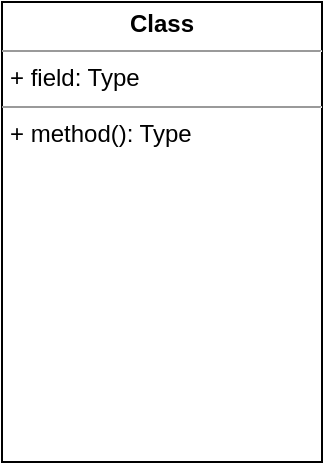 <mxfile version="20.1.1" type="github" pages="5"><diagram id="Id1TDcDU-fzd00rK_Fvf" name="Page-1"><mxGraphModel dx="976" dy="576" grid="1" gridSize="10" guides="1" tooltips="1" connect="1" arrows="1" fold="1" page="1" pageScale="1" pageWidth="827" pageHeight="1169" math="0" shadow="0"><root><mxCell id="0"/><mxCell id="1" parent="0"/><mxCell id="Rh4ZBHTFyFPPk56ycbF2-1" value="&lt;p style=&quot;margin:0px;margin-top:4px;text-align:center;&quot;&gt;&lt;b&gt;Class&lt;/b&gt;&lt;/p&gt;&lt;hr size=&quot;1&quot;/&gt;&lt;p style=&quot;margin:0px;margin-left:4px;&quot;&gt;+ field: Type&lt;/p&gt;&lt;hr size=&quot;1&quot;/&gt;&lt;p style=&quot;margin:0px;margin-left:4px;&quot;&gt;+ method(): Type&lt;/p&gt;" style="verticalAlign=top;align=left;overflow=fill;fontSize=12;fontFamily=Helvetica;html=1;" parent="1" vertex="1"><mxGeometry x="330" y="110" width="160" height="230" as="geometry"/></mxCell></root></mxGraphModel></diagram><diagram name="Page-1" id="H5T7dxDqN5wcV3lBj0E2"><mxGraphModel dx="1662" dy="762" grid="1" gridSize="10" guides="1" tooltips="1" connect="1" arrows="1" fold="1" page="1" pageScale="1" pageWidth="827" pageHeight="1169" math="0" shadow="0"><root><mxCell id="0"/><mxCell id="1" parent="0"/><mxCell id="ggvwj8Zwa-tpjHgQ8HQX-1" value="Funciona" style="text;html=1;strokeColor=none;fillColor=none;align=center;verticalAlign=middle;whiteSpace=wrap;rounded=0;" vertex="1" parent="1"><mxGeometry x="380" y="380" width="60" height="30" as="geometry"/></mxCell></root></mxGraphModel></diagram><diagram name="Page-1" id="0rPTHUmdiiy1YEfHWA-f"><mxGraphModel><root><mxCell id="0"/><mxCell id="1" parent="0"/></root></mxGraphModel></diagram><diagram name="Biblioteca" id="Gfk_MnrLVxil9tPTXLps"><mxGraphModel dx="1422" dy="762" grid="1" gridSize="10" guides="1" tooltips="1" connect="1" arrows="1" fold="1" page="1" pageScale="1" pageWidth="827" pageHeight="1169" math="0" shadow="0">&#xa;      <root>&#xa;        <mxCell id="0"/>&#xa;        <mxCell id="1" parent="0"/>&#xa;        <mxCell id="hItTQ6Fby0cEJWN_m0dY-1" value="" style="rounded=0;whiteSpace=wrap;html=1;" parent="1" vertex="1">&#xa;          <mxGeometry x="390" y="230" width="120" height="60" as="geometry"/>&#xa;        </mxCell>&#xa;        <mxCell id="68KBZjnjv4qeHTh5gfNw-1" value="" style="endArrow=none;html=1;rounded=0;entryX=0.45;entryY=1;entryDx=0;entryDy=0;entryPerimeter=0;" edge="1" parent="1" target="hItTQ6Fby0cEJWN_m0dY-1">&#xa;          <mxGeometry width="50" height="50" relative="1" as="geometry">&#xa;            <mxPoint x="404" y="370" as="sourcePoint"/>&#xa;            <mxPoint x="440" y="370" as="targetPoint"/>&#xa;          </mxGeometry>&#xa;        </mxCell>&#xa;        <mxCell id="68KBZjnjv4qeHTh5gfNw-2" value="&lt;div style=&quot;box-sizing:border-box;width:100%;background:#e4e4e4;padding:2px;&quot;&gt;Tablename&lt;/div&gt;&lt;table style=&quot;width:100%;font-size:1em;&quot; cellpadding=&quot;2&quot; cellspacing=&quot;0&quot;&gt;&lt;tr&gt;&lt;td&gt;PK&lt;/td&gt;&lt;td&gt;uniqueId&lt;/td&gt;&lt;/tr&gt;&lt;tr&gt;&lt;td&gt;FK1&lt;/td&gt;&lt;td&gt;foreignKey&lt;/td&gt;&lt;/tr&gt;&lt;tr&gt;&lt;td&gt;&lt;/td&gt;&lt;td&gt;fieldname&lt;/td&gt;&lt;/tr&gt;&lt;/table&gt;" style="verticalAlign=top;align=left;overflow=fill;html=1;" vertex="1" parent="1">&#xa;          <mxGeometry x="310" y="370" width="180" height="90" as="geometry"/>&#xa;        </mxCell>&#xa;      </root>&#xa;    </mxGraphModel></diagram><diagram name="Geografía" id="pFLmWB-eEE5DGOR-OvHQ"><mxGraphModel dx="1422" dy="794" grid="1" gridSize="10" guides="1" tooltips="1" connect="1" arrows="1" fold="1" page="1" pageScale="1" pageWidth="827" pageHeight="1169" math="0" shadow="0">&#xa;      <root>&#xa;        <mxCell id="0"/>&#xa;        <mxCell id="1" parent="0"/>&#xa;      </root>&#xa;    </mxGraphModel></diagram></mxfile>